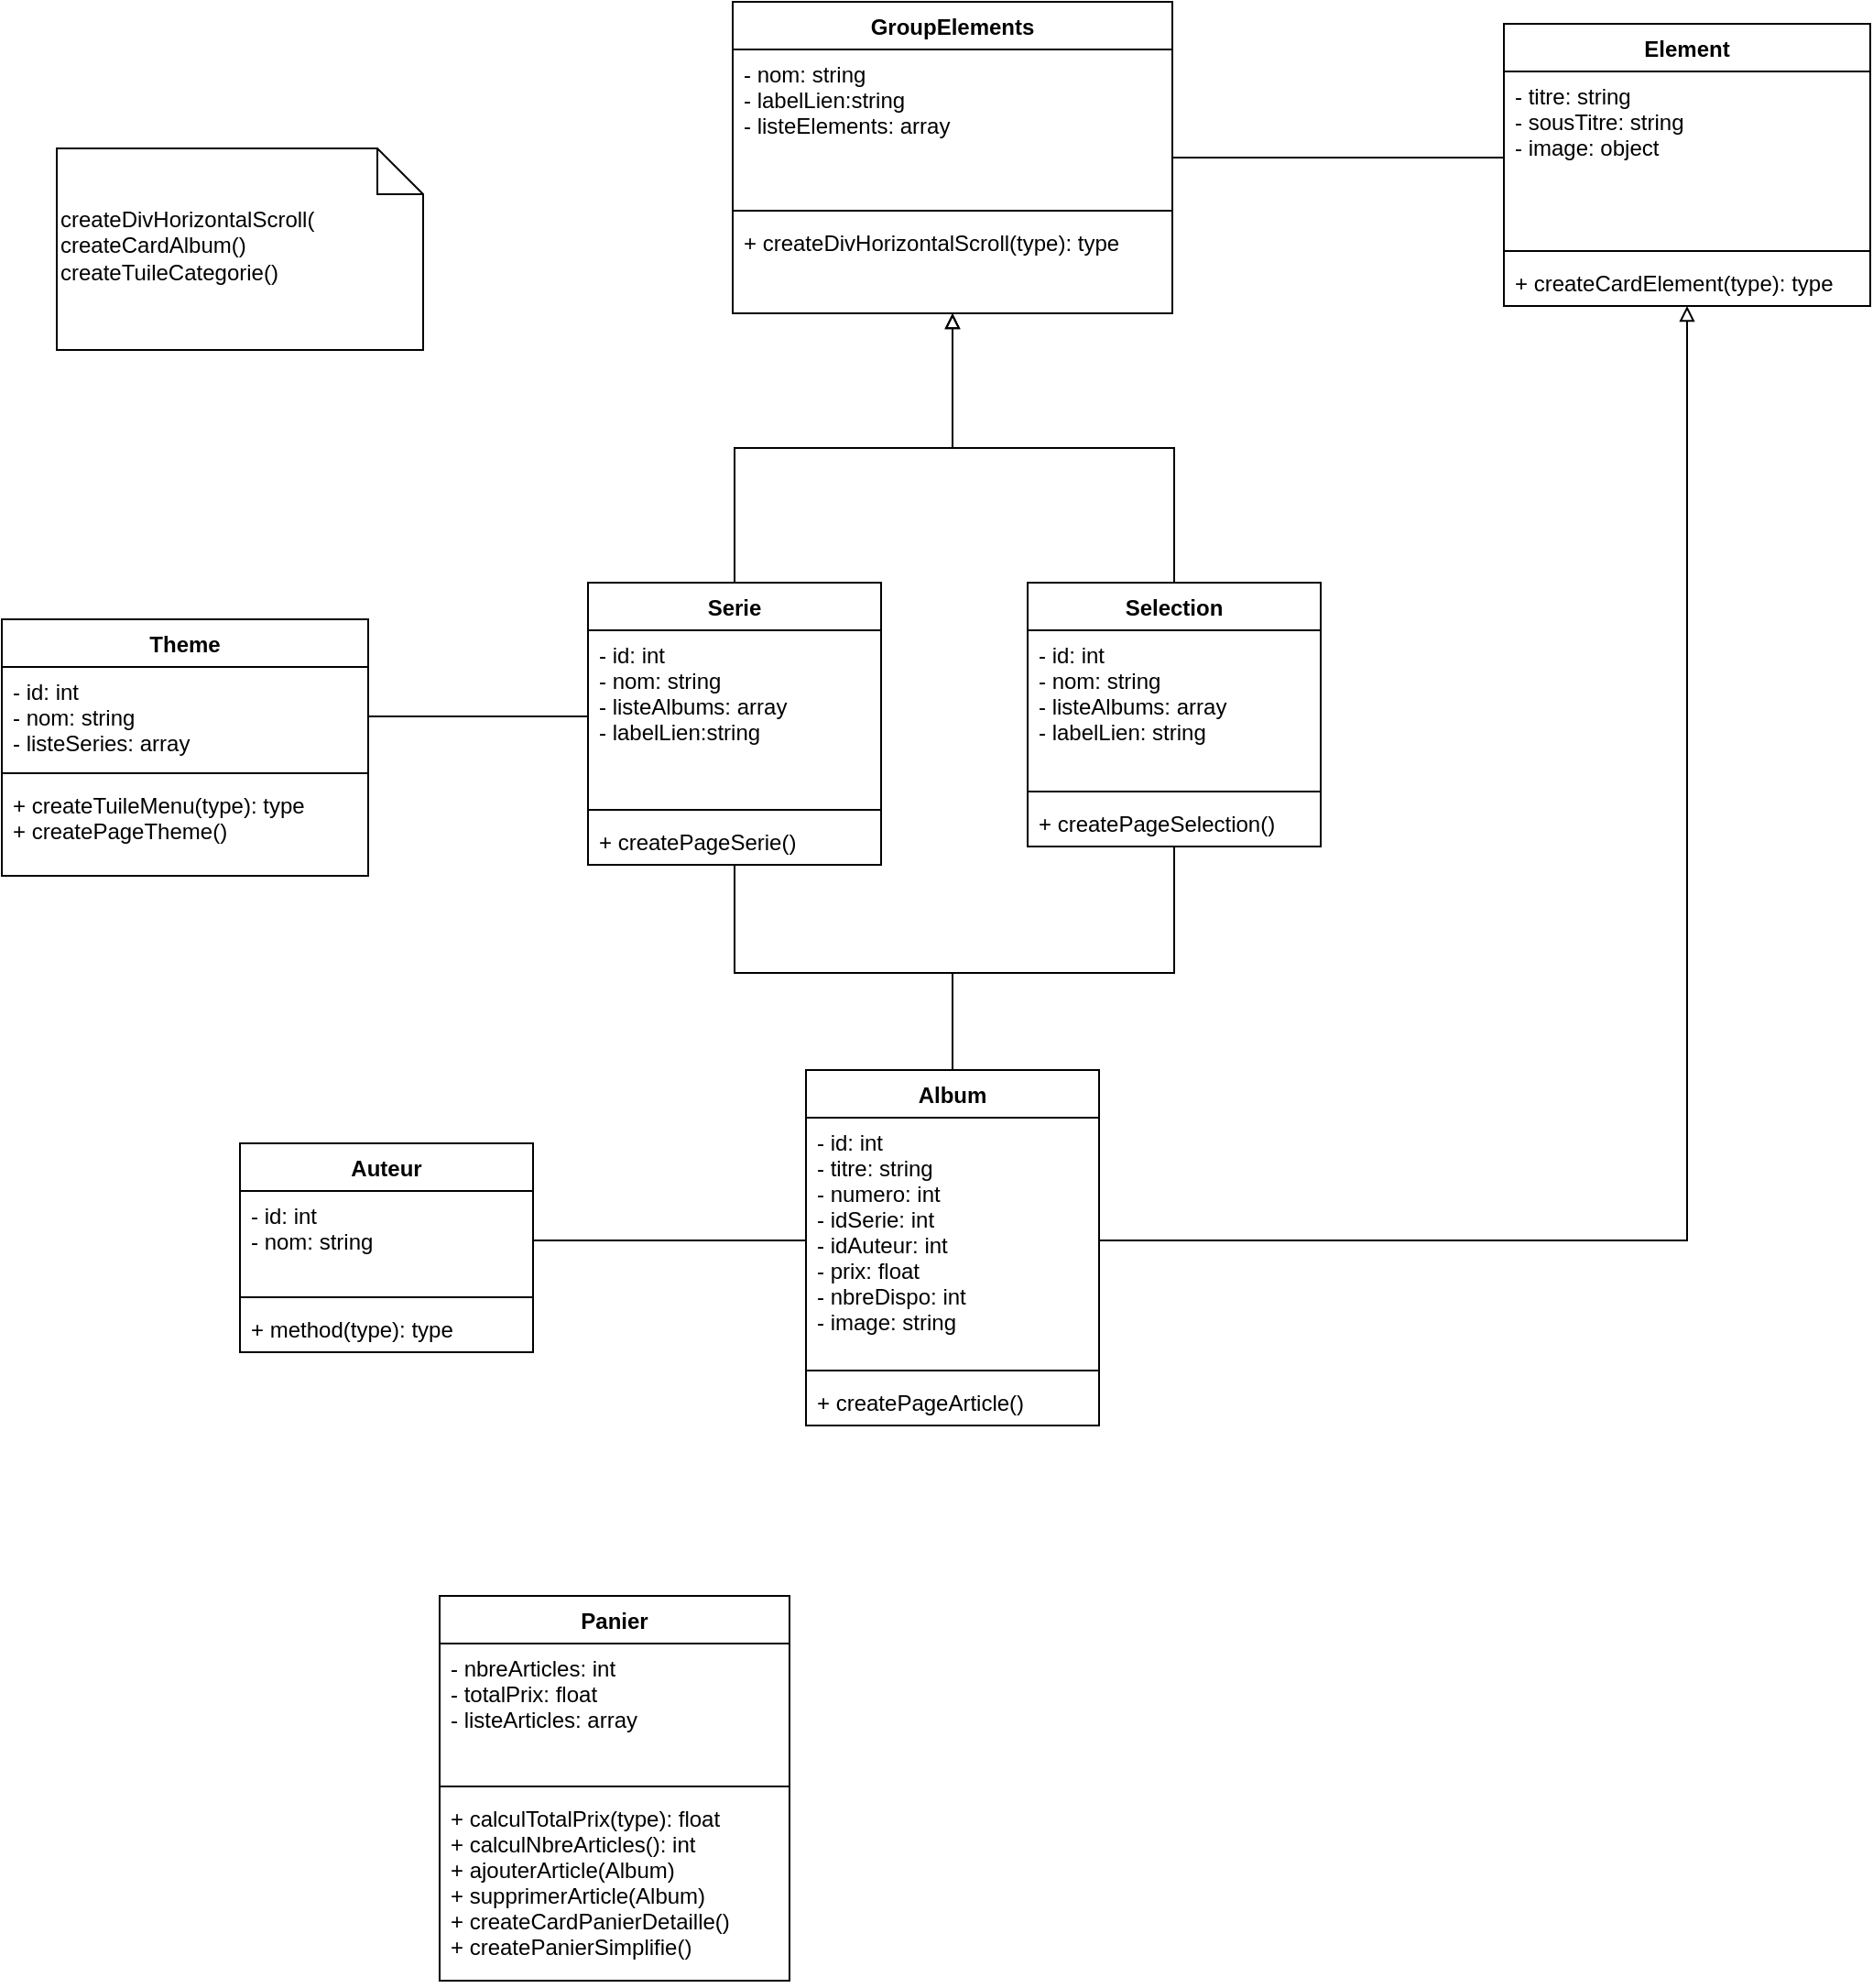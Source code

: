 <mxfile version="14.1.2" type="device"><diagram id="lbwVoRawdZ5ycpeBna9J" name="Page-1"><mxGraphModel dx="1182" dy="732" grid="1" gridSize="10" guides="1" tooltips="1" connect="1" arrows="1" fold="1" page="1" pageScale="1" pageWidth="1169" pageHeight="827" math="0" shadow="0"><root><mxCell id="0"/><mxCell id="1" parent="0"/><mxCell id="HRgituEFKhTe2ns6S8r3-1" value="Album" style="swimlane;fontStyle=1;align=center;verticalAlign=top;childLayout=stackLayout;horizontal=1;startSize=26;horizontalStack=0;resizeParent=1;resizeParentMax=0;resizeLast=0;collapsible=1;marginBottom=0;" parent="1" vertex="1"><mxGeometry x="529" y="603" width="160" height="194" as="geometry"/></mxCell><mxCell id="HRgituEFKhTe2ns6S8r3-2" value="- id: int&#10;- titre: string&#10;- numero: int&#10;- idSerie: int&#10;- idAuteur: int&#10;- prix: float&#10;- nbreDispo: int&#10;- image: string" style="text;strokeColor=none;fillColor=none;align=left;verticalAlign=top;spacingLeft=4;spacingRight=4;overflow=hidden;rotatable=0;points=[[0,0.5],[1,0.5]];portConstraint=eastwest;" parent="HRgituEFKhTe2ns6S8r3-1" vertex="1"><mxGeometry y="26" width="160" height="134" as="geometry"/></mxCell><mxCell id="HRgituEFKhTe2ns6S8r3-3" value="" style="line;strokeWidth=1;fillColor=none;align=left;verticalAlign=middle;spacingTop=-1;spacingLeft=3;spacingRight=3;rotatable=0;labelPosition=right;points=[];portConstraint=eastwest;" parent="HRgituEFKhTe2ns6S8r3-1" vertex="1"><mxGeometry y="160" width="160" height="8" as="geometry"/></mxCell><mxCell id="HRgituEFKhTe2ns6S8r3-4" value="+ createPageArticle()" style="text;strokeColor=none;fillColor=none;align=left;verticalAlign=top;spacingLeft=4;spacingRight=4;overflow=hidden;rotatable=0;points=[[0,0.5],[1,0.5]];portConstraint=eastwest;" parent="HRgituEFKhTe2ns6S8r3-1" vertex="1"><mxGeometry y="168" width="160" height="26" as="geometry"/></mxCell><mxCell id="M4j-pt7qumUCU5mFfLWF-1" style="edgeStyle=orthogonalEdgeStyle;rounded=0;orthogonalLoop=1;jettySize=auto;html=1;entryX=0.5;entryY=0;entryDx=0;entryDy=0;endArrow=none;endFill=0;" parent="1" source="HRgituEFKhTe2ns6S8r3-5" target="HRgituEFKhTe2ns6S8r3-1" edge="1"><mxGeometry relative="1" as="geometry"><Array as="points"><mxPoint x="490" y="550"/><mxPoint x="609" y="550"/></Array></mxGeometry></mxCell><mxCell id="HRgituEFKhTe2ns6S8r3-5" value="Serie" style="swimlane;fontStyle=1;align=center;verticalAlign=top;childLayout=stackLayout;horizontal=1;startSize=26;horizontalStack=0;resizeParent=1;resizeParentMax=0;resizeLast=0;collapsible=1;marginBottom=0;" parent="1" vertex="1"><mxGeometry x="410" y="337" width="160" height="154" as="geometry"/></mxCell><mxCell id="HRgituEFKhTe2ns6S8r3-6" value="- id: int&#10;- nom: string&#10;- listeAlbums: array&#10;- labelLien:string" style="text;strokeColor=none;fillColor=none;align=left;verticalAlign=top;spacingLeft=4;spacingRight=4;overflow=hidden;rotatable=0;points=[[0,0.5],[1,0.5]];portConstraint=eastwest;" parent="HRgituEFKhTe2ns6S8r3-5" vertex="1"><mxGeometry y="26" width="160" height="94" as="geometry"/></mxCell><mxCell id="HRgituEFKhTe2ns6S8r3-7" value="" style="line;strokeWidth=1;fillColor=none;align=left;verticalAlign=middle;spacingTop=-1;spacingLeft=3;spacingRight=3;rotatable=0;labelPosition=right;points=[];portConstraint=eastwest;" parent="HRgituEFKhTe2ns6S8r3-5" vertex="1"><mxGeometry y="120" width="160" height="8" as="geometry"/></mxCell><mxCell id="HRgituEFKhTe2ns6S8r3-8" value="+ createPageSerie()" style="text;strokeColor=none;fillColor=none;align=left;verticalAlign=top;spacingLeft=4;spacingRight=4;overflow=hidden;rotatable=0;points=[[0,0.5],[1,0.5]];portConstraint=eastwest;" parent="HRgituEFKhTe2ns6S8r3-5" vertex="1"><mxGeometry y="128" width="160" height="26" as="geometry"/></mxCell><mxCell id="HRgituEFKhTe2ns6S8r3-9" value="Auteur" style="swimlane;fontStyle=1;align=center;verticalAlign=top;childLayout=stackLayout;horizontal=1;startSize=26;horizontalStack=0;resizeParent=1;resizeParentMax=0;resizeLast=0;collapsible=1;marginBottom=0;" parent="1" vertex="1"><mxGeometry x="220" y="643" width="160" height="114" as="geometry"/></mxCell><mxCell id="HRgituEFKhTe2ns6S8r3-10" value="- id: int&#10;- nom: string" style="text;strokeColor=none;fillColor=none;align=left;verticalAlign=top;spacingLeft=4;spacingRight=4;overflow=hidden;rotatable=0;points=[[0,0.5],[1,0.5]];portConstraint=eastwest;" parent="HRgituEFKhTe2ns6S8r3-9" vertex="1"><mxGeometry y="26" width="160" height="54" as="geometry"/></mxCell><mxCell id="HRgituEFKhTe2ns6S8r3-11" value="" style="line;strokeWidth=1;fillColor=none;align=left;verticalAlign=middle;spacingTop=-1;spacingLeft=3;spacingRight=3;rotatable=0;labelPosition=right;points=[];portConstraint=eastwest;" parent="HRgituEFKhTe2ns6S8r3-9" vertex="1"><mxGeometry y="80" width="160" height="8" as="geometry"/></mxCell><mxCell id="HRgituEFKhTe2ns6S8r3-12" value="+ method(type): type" style="text;strokeColor=none;fillColor=none;align=left;verticalAlign=top;spacingLeft=4;spacingRight=4;overflow=hidden;rotatable=0;points=[[0,0.5],[1,0.5]];portConstraint=eastwest;" parent="HRgituEFKhTe2ns6S8r3-9" vertex="1"><mxGeometry y="88" width="160" height="26" as="geometry"/></mxCell><mxCell id="HRgituEFKhTe2ns6S8r3-22" value="createDivHorizontalScroll(&lt;br&gt;createCardAlbum()&lt;br&gt;createTuileCategorie()" style="shape=note2;boundedLbl=1;whiteSpace=wrap;html=1;size=25;verticalAlign=top;align=left;" parent="1" vertex="1"><mxGeometry x="120" y="100" width="200" height="110" as="geometry"/></mxCell><mxCell id="HRgituEFKhTe2ns6S8r3-23" value="Theme" style="swimlane;fontStyle=1;align=center;verticalAlign=top;childLayout=stackLayout;horizontal=1;startSize=26;horizontalStack=0;resizeParent=1;resizeParentMax=0;resizeLast=0;collapsible=1;marginBottom=0;" parent="1" vertex="1"><mxGeometry x="90" y="357" width="200" height="140" as="geometry"/></mxCell><mxCell id="HRgituEFKhTe2ns6S8r3-24" value="- id: int&#10;- nom: string&#10;- listeSeries: array" style="text;strokeColor=none;fillColor=none;align=left;verticalAlign=top;spacingLeft=4;spacingRight=4;overflow=hidden;rotatable=0;points=[[0,0.5],[1,0.5]];portConstraint=eastwest;" parent="HRgituEFKhTe2ns6S8r3-23" vertex="1"><mxGeometry y="26" width="200" height="54" as="geometry"/></mxCell><mxCell id="HRgituEFKhTe2ns6S8r3-25" value="" style="line;strokeWidth=1;fillColor=none;align=left;verticalAlign=middle;spacingTop=-1;spacingLeft=3;spacingRight=3;rotatable=0;labelPosition=right;points=[];portConstraint=eastwest;" parent="HRgituEFKhTe2ns6S8r3-23" vertex="1"><mxGeometry y="80" width="200" height="8" as="geometry"/></mxCell><mxCell id="HRgituEFKhTe2ns6S8r3-26" value="+ createTuileMenu(type): type&#10;+ createPageTheme()" style="text;strokeColor=none;fillColor=none;align=left;verticalAlign=top;spacingLeft=4;spacingRight=4;overflow=hidden;rotatable=0;points=[[0,0.5],[1,0.5]];portConstraint=eastwest;" parent="HRgituEFKhTe2ns6S8r3-23" vertex="1"><mxGeometry y="88" width="200" height="52" as="geometry"/></mxCell><mxCell id="HRgituEFKhTe2ns6S8r3-91" style="edgeStyle=orthogonalEdgeStyle;rounded=0;orthogonalLoop=1;jettySize=auto;html=1;entryX=0;entryY=0.5;entryDx=0;entryDy=0;startArrow=none;startFill=0;endArrow=none;endFill=0;strokeColor=#000000;" parent="1" source="HRgituEFKhTe2ns6S8r3-31" target="HRgituEFKhTe2ns6S8r3-40" edge="1"><mxGeometry relative="1" as="geometry"/></mxCell><mxCell id="HRgituEFKhTe2ns6S8r3-93" style="edgeStyle=orthogonalEdgeStyle;rounded=0;orthogonalLoop=1;jettySize=auto;html=1;entryX=0.5;entryY=0;entryDx=0;entryDy=0;startArrow=block;startFill=0;endArrow=none;endFill=0;strokeColor=#000000;" parent="1" source="HRgituEFKhTe2ns6S8r3-31" target="HRgituEFKhTe2ns6S8r3-5" edge="1"><mxGeometry relative="1" as="geometry"/></mxCell><mxCell id="HRgituEFKhTe2ns6S8r3-94" style="edgeStyle=orthogonalEdgeStyle;rounded=0;orthogonalLoop=1;jettySize=auto;html=1;entryX=0.5;entryY=0;entryDx=0;entryDy=0;startArrow=block;startFill=0;endArrow=none;endFill=0;strokeColor=#000000;" parent="1" source="HRgituEFKhTe2ns6S8r3-31" target="HRgituEFKhTe2ns6S8r3-35" edge="1"><mxGeometry relative="1" as="geometry"/></mxCell><mxCell id="HRgituEFKhTe2ns6S8r3-31" value="GroupElements" style="swimlane;fontStyle=1;align=center;verticalAlign=top;childLayout=stackLayout;horizontal=1;startSize=26;horizontalStack=0;resizeParent=1;resizeParentMax=0;resizeLast=0;collapsible=1;marginBottom=0;" parent="1" vertex="1"><mxGeometry x="489" y="20" width="240" height="170" as="geometry"/></mxCell><mxCell id="HRgituEFKhTe2ns6S8r3-32" value="- nom: string&#10;- labelLien:string&#10;- listeElements: array" style="text;strokeColor=none;fillColor=none;align=left;verticalAlign=top;spacingLeft=4;spacingRight=4;overflow=hidden;rotatable=0;points=[[0,0.5],[1,0.5]];portConstraint=eastwest;" parent="HRgituEFKhTe2ns6S8r3-31" vertex="1"><mxGeometry y="26" width="240" height="84" as="geometry"/></mxCell><mxCell id="HRgituEFKhTe2ns6S8r3-33" value="" style="line;strokeWidth=1;fillColor=none;align=left;verticalAlign=middle;spacingTop=-1;spacingLeft=3;spacingRight=3;rotatable=0;labelPosition=right;points=[];portConstraint=eastwest;" parent="HRgituEFKhTe2ns6S8r3-31" vertex="1"><mxGeometry y="110" width="240" height="8" as="geometry"/></mxCell><mxCell id="HRgituEFKhTe2ns6S8r3-34" value="+ createDivHorizontalScroll(type): type" style="text;strokeColor=none;fillColor=none;align=left;verticalAlign=top;spacingLeft=4;spacingRight=4;overflow=hidden;rotatable=0;points=[[0,0.5],[1,0.5]];portConstraint=eastwest;" parent="HRgituEFKhTe2ns6S8r3-31" vertex="1"><mxGeometry y="118" width="240" height="52" as="geometry"/></mxCell><mxCell id="M4j-pt7qumUCU5mFfLWF-2" style="edgeStyle=orthogonalEdgeStyle;rounded=0;orthogonalLoop=1;jettySize=auto;html=1;entryX=0.5;entryY=0;entryDx=0;entryDy=0;endArrow=none;endFill=0;" parent="1" source="HRgituEFKhTe2ns6S8r3-35" target="HRgituEFKhTe2ns6S8r3-1" edge="1"><mxGeometry relative="1" as="geometry"><Array as="points"><mxPoint x="730" y="550"/><mxPoint x="609" y="550"/></Array></mxGeometry></mxCell><mxCell id="HRgituEFKhTe2ns6S8r3-35" value="Selection" style="swimlane;fontStyle=1;align=center;verticalAlign=top;childLayout=stackLayout;horizontal=1;startSize=26;horizontalStack=0;resizeParent=1;resizeParentMax=0;resizeLast=0;collapsible=1;marginBottom=0;" parent="1" vertex="1"><mxGeometry x="650" y="337" width="160" height="144" as="geometry"/></mxCell><mxCell id="HRgituEFKhTe2ns6S8r3-36" value="- id: int&#10;- nom: string&#10;- listeAlbums: array&#10;- labelLien: string" style="text;strokeColor=none;fillColor=none;align=left;verticalAlign=top;spacingLeft=4;spacingRight=4;overflow=hidden;rotatable=0;points=[[0,0.5],[1,0.5]];portConstraint=eastwest;" parent="HRgituEFKhTe2ns6S8r3-35" vertex="1"><mxGeometry y="26" width="160" height="84" as="geometry"/></mxCell><mxCell id="HRgituEFKhTe2ns6S8r3-37" value="" style="line;strokeWidth=1;fillColor=none;align=left;verticalAlign=middle;spacingTop=-1;spacingLeft=3;spacingRight=3;rotatable=0;labelPosition=right;points=[];portConstraint=eastwest;" parent="HRgituEFKhTe2ns6S8r3-35" vertex="1"><mxGeometry y="110" width="160" height="8" as="geometry"/></mxCell><mxCell id="HRgituEFKhTe2ns6S8r3-38" value="+ createPageSelection()" style="text;strokeColor=none;fillColor=none;align=left;verticalAlign=top;spacingLeft=4;spacingRight=4;overflow=hidden;rotatable=0;points=[[0,0.5],[1,0.5]];portConstraint=eastwest;" parent="HRgituEFKhTe2ns6S8r3-35" vertex="1"><mxGeometry y="118" width="160" height="26" as="geometry"/></mxCell><mxCell id="HRgituEFKhTe2ns6S8r3-97" style="edgeStyle=orthogonalEdgeStyle;rounded=0;orthogonalLoop=1;jettySize=auto;html=1;entryX=1;entryY=0.5;entryDx=0;entryDy=0;startArrow=block;startFill=0;endArrow=none;endFill=0;strokeColor=#000000;" parent="1" source="HRgituEFKhTe2ns6S8r3-39" target="HRgituEFKhTe2ns6S8r3-2" edge="1"><mxGeometry relative="1" as="geometry"/></mxCell><mxCell id="HRgituEFKhTe2ns6S8r3-39" value="Element" style="swimlane;fontStyle=1;align=center;verticalAlign=top;childLayout=stackLayout;horizontal=1;startSize=26;horizontalStack=0;resizeParent=1;resizeParentMax=0;resizeLast=0;collapsible=1;marginBottom=0;" parent="1" vertex="1"><mxGeometry x="910" y="32" width="200" height="154" as="geometry"/></mxCell><mxCell id="HRgituEFKhTe2ns6S8r3-40" value="- titre: string&#10;- sousTitre: string&#10;- image: object" style="text;strokeColor=none;fillColor=none;align=left;verticalAlign=top;spacingLeft=4;spacingRight=4;overflow=hidden;rotatable=0;points=[[0,0.5],[1,0.5]];portConstraint=eastwest;" parent="HRgituEFKhTe2ns6S8r3-39" vertex="1"><mxGeometry y="26" width="200" height="94" as="geometry"/></mxCell><mxCell id="HRgituEFKhTe2ns6S8r3-41" value="" style="line;strokeWidth=1;fillColor=none;align=left;verticalAlign=middle;spacingTop=-1;spacingLeft=3;spacingRight=3;rotatable=0;labelPosition=right;points=[];portConstraint=eastwest;" parent="HRgituEFKhTe2ns6S8r3-39" vertex="1"><mxGeometry y="120" width="200" height="8" as="geometry"/></mxCell><mxCell id="HRgituEFKhTe2ns6S8r3-42" value="+ createCardElement(type): type" style="text;strokeColor=none;fillColor=none;align=left;verticalAlign=top;spacingLeft=4;spacingRight=4;overflow=hidden;rotatable=0;points=[[0,0.5],[1,0.5]];portConstraint=eastwest;" parent="HRgituEFKhTe2ns6S8r3-39" vertex="1"><mxGeometry y="128" width="200" height="26" as="geometry"/></mxCell><mxCell id="HRgituEFKhTe2ns6S8r3-100" style="edgeStyle=orthogonalEdgeStyle;rounded=0;orthogonalLoop=1;jettySize=auto;html=1;entryX=0;entryY=0.5;entryDx=0;entryDy=0;startArrow=none;startFill=0;endArrow=none;endFill=0;strokeColor=#000000;" parent="1" source="HRgituEFKhTe2ns6S8r3-24" target="HRgituEFKhTe2ns6S8r3-6" edge="1"><mxGeometry relative="1" as="geometry"/></mxCell><mxCell id="HRgituEFKhTe2ns6S8r3-102" style="edgeStyle=orthogonalEdgeStyle;rounded=0;orthogonalLoop=1;jettySize=auto;html=1;entryX=1;entryY=0.5;entryDx=0;entryDy=0;startArrow=none;startFill=0;endArrow=none;endFill=0;strokeColor=#000000;" parent="1" source="HRgituEFKhTe2ns6S8r3-2" target="HRgituEFKhTe2ns6S8r3-10" edge="1"><mxGeometry relative="1" as="geometry"/></mxCell><mxCell id="M4j-pt7qumUCU5mFfLWF-3" value="Panier" style="swimlane;fontStyle=1;align=center;verticalAlign=top;childLayout=stackLayout;horizontal=1;startSize=26;horizontalStack=0;resizeParent=1;resizeParentMax=0;resizeLast=0;collapsible=1;marginBottom=0;" parent="1" vertex="1"><mxGeometry x="329" y="890" width="191" height="210" as="geometry"/></mxCell><mxCell id="M4j-pt7qumUCU5mFfLWF-4" value="- nbreArticles: int&#10;- totalPrix: float&#10;- listeArticles: array" style="text;strokeColor=none;fillColor=none;align=left;verticalAlign=top;spacingLeft=4;spacingRight=4;overflow=hidden;rotatable=0;points=[[0,0.5],[1,0.5]];portConstraint=eastwest;" parent="M4j-pt7qumUCU5mFfLWF-3" vertex="1"><mxGeometry y="26" width="191" height="74" as="geometry"/></mxCell><mxCell id="M4j-pt7qumUCU5mFfLWF-5" value="" style="line;strokeWidth=1;fillColor=none;align=left;verticalAlign=middle;spacingTop=-1;spacingLeft=3;spacingRight=3;rotatable=0;labelPosition=right;points=[];portConstraint=eastwest;" parent="M4j-pt7qumUCU5mFfLWF-3" vertex="1"><mxGeometry y="100" width="191" height="8" as="geometry"/></mxCell><mxCell id="M4j-pt7qumUCU5mFfLWF-6" value="+ calculTotalPrix(type): float&#10;+ calculNbreArticles(): int&#10;+ ajouterArticle(Album)&#10;+ supprimerArticle(Album)&#10;+ createCardPanierDetaille()&#10;+ createPanierSimplifie()" style="text;strokeColor=none;fillColor=none;align=left;verticalAlign=top;spacingLeft=4;spacingRight=4;overflow=hidden;rotatable=0;points=[[0,0.5],[1,0.5]];portConstraint=eastwest;" parent="M4j-pt7qumUCU5mFfLWF-3" vertex="1"><mxGeometry y="108" width="191" height="102" as="geometry"/></mxCell></root></mxGraphModel></diagram></mxfile>